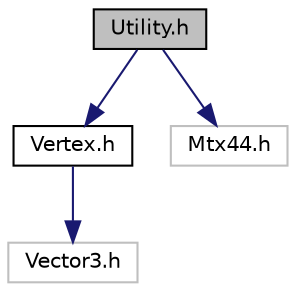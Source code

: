 digraph "Utility.h"
{
 // LATEX_PDF_SIZE
  edge [fontname="Helvetica",fontsize="10",labelfontname="Helvetica",labelfontsize="10"];
  node [fontname="Helvetica",fontsize="10",shape=record];
  Node1 [label="Utility.h",height=0.2,width=0.4,color="black", fillcolor="grey75", style="filled", fontcolor="black",tooltip="Used to Multiply Mtx44s with Position."];
  Node1 -> Node2 [color="midnightblue",fontsize="10",style="solid"];
  Node2 [label="Vertex.h",height=0.2,width=0.4,color="black", fillcolor="white", style="filled",URL="$_vertex_8h.html",tooltip="Hanldes attributes of a Vertex Object."];
  Node2 -> Node3 [color="midnightblue",fontsize="10",style="solid"];
  Node3 [label="Vector3.h",height=0.2,width=0.4,color="grey75", fillcolor="white", style="filled",tooltip=" "];
  Node1 -> Node4 [color="midnightblue",fontsize="10",style="solid"];
  Node4 [label="Mtx44.h",height=0.2,width=0.4,color="grey75", fillcolor="white", style="filled",tooltip=" "];
}
